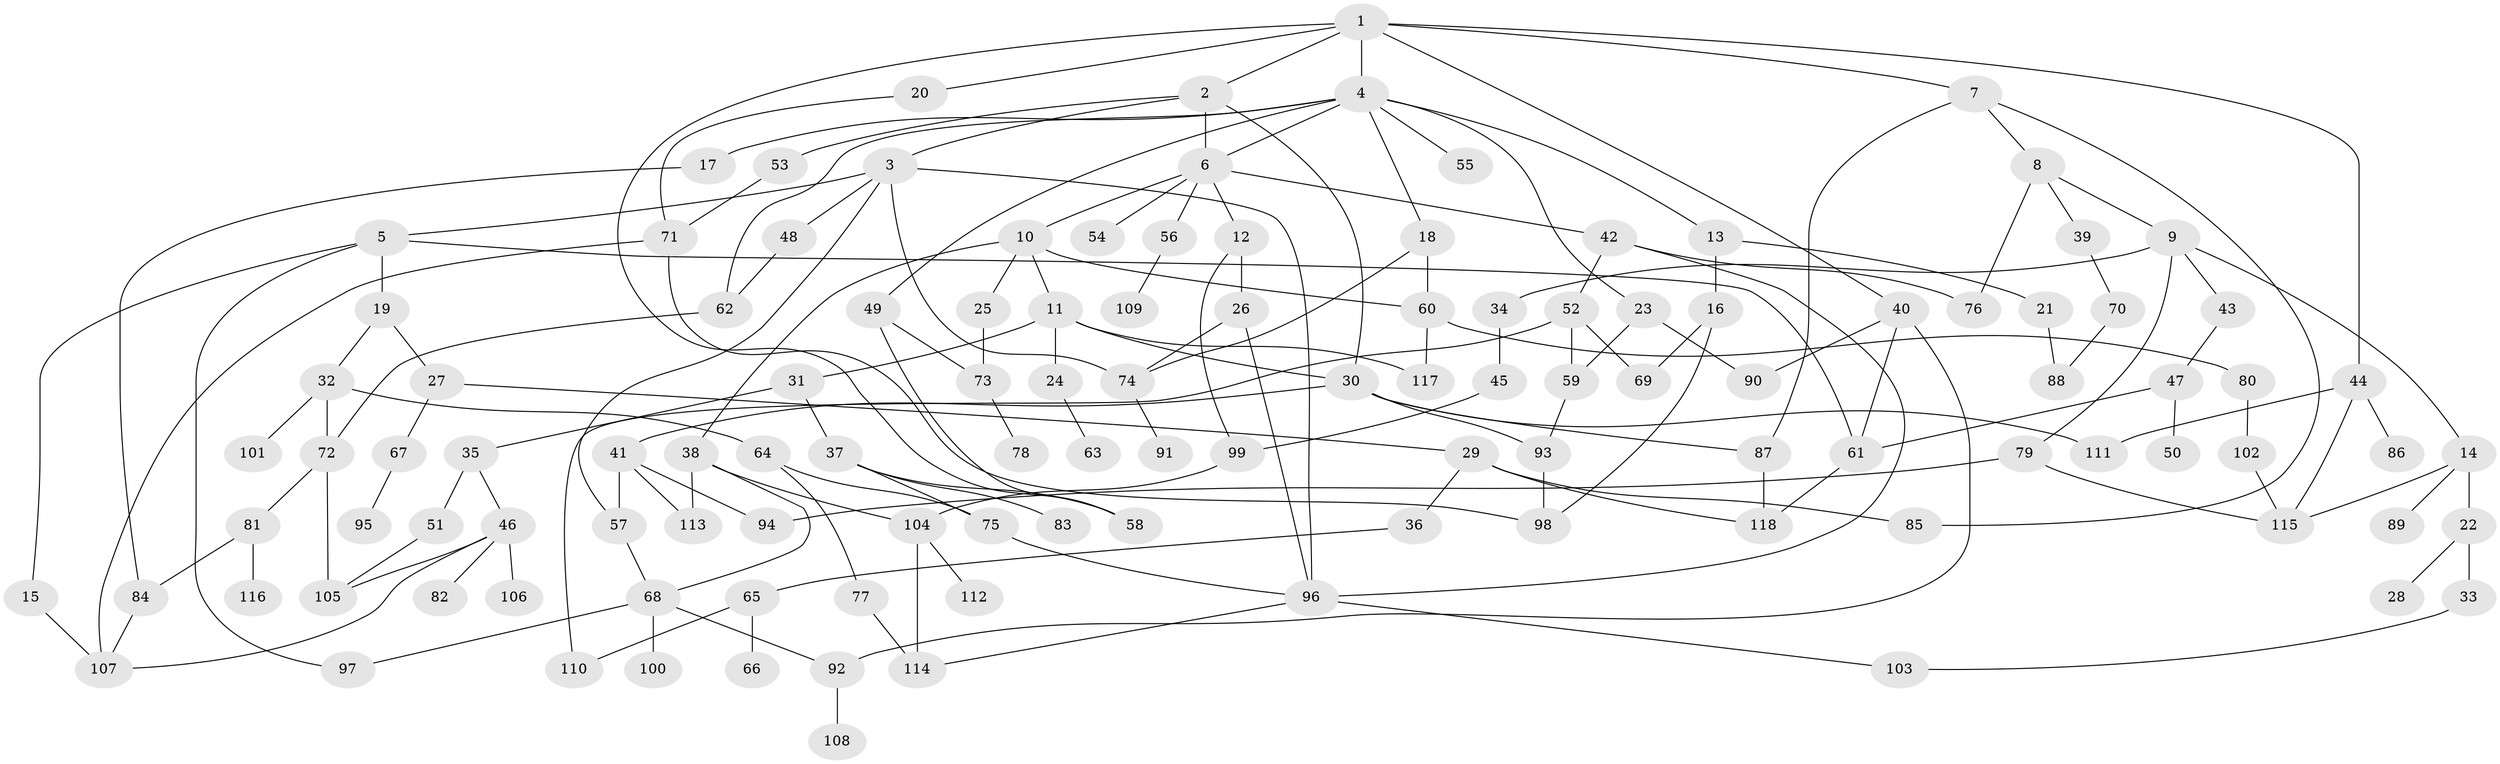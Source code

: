 // coarse degree distribution, {6: 0.11864406779661017, 7: 0.05084745762711865, 8: 0.05084745762711865, 4: 0.1016949152542373, 5: 0.0847457627118644, 2: 0.2542372881355932, 3: 0.22033898305084745, 1: 0.11864406779661017}
// Generated by graph-tools (version 1.1) at 2025/49/03/04/25 22:49:08]
// undirected, 118 vertices, 169 edges
graph export_dot {
  node [color=gray90,style=filled];
  1;
  2;
  3;
  4;
  5;
  6;
  7;
  8;
  9;
  10;
  11;
  12;
  13;
  14;
  15;
  16;
  17;
  18;
  19;
  20;
  21;
  22;
  23;
  24;
  25;
  26;
  27;
  28;
  29;
  30;
  31;
  32;
  33;
  34;
  35;
  36;
  37;
  38;
  39;
  40;
  41;
  42;
  43;
  44;
  45;
  46;
  47;
  48;
  49;
  50;
  51;
  52;
  53;
  54;
  55;
  56;
  57;
  58;
  59;
  60;
  61;
  62;
  63;
  64;
  65;
  66;
  67;
  68;
  69;
  70;
  71;
  72;
  73;
  74;
  75;
  76;
  77;
  78;
  79;
  80;
  81;
  82;
  83;
  84;
  85;
  86;
  87;
  88;
  89;
  90;
  91;
  92;
  93;
  94;
  95;
  96;
  97;
  98;
  99;
  100;
  101;
  102;
  103;
  104;
  105;
  106;
  107;
  108;
  109;
  110;
  111;
  112;
  113;
  114;
  115;
  116;
  117;
  118;
  1 -- 2;
  1 -- 4;
  1 -- 7;
  1 -- 20;
  1 -- 40;
  1 -- 44;
  1 -- 58;
  2 -- 3;
  2 -- 6;
  2 -- 53;
  2 -- 30;
  3 -- 5;
  3 -- 48;
  3 -- 57;
  3 -- 96;
  3 -- 74;
  4 -- 13;
  4 -- 17;
  4 -- 18;
  4 -- 23;
  4 -- 49;
  4 -- 55;
  4 -- 62;
  4 -- 6;
  5 -- 15;
  5 -- 19;
  5 -- 61;
  5 -- 97;
  6 -- 10;
  6 -- 12;
  6 -- 42;
  6 -- 54;
  6 -- 56;
  7 -- 8;
  7 -- 87;
  7 -- 85;
  8 -- 9;
  8 -- 39;
  8 -- 76;
  9 -- 14;
  9 -- 34;
  9 -- 43;
  9 -- 79;
  10 -- 11;
  10 -- 25;
  10 -- 38;
  10 -- 60;
  11 -- 24;
  11 -- 30;
  11 -- 31;
  11 -- 117;
  12 -- 26;
  12 -- 99;
  13 -- 16;
  13 -- 21;
  14 -- 22;
  14 -- 89;
  14 -- 115;
  15 -- 107;
  16 -- 69;
  16 -- 98;
  17 -- 84;
  18 -- 60;
  18 -- 74;
  19 -- 27;
  19 -- 32;
  20 -- 71;
  21 -- 88;
  22 -- 28;
  22 -- 33;
  23 -- 90;
  23 -- 59;
  24 -- 63;
  25 -- 73;
  26 -- 74;
  26 -- 96;
  27 -- 29;
  27 -- 67;
  29 -- 36;
  29 -- 85;
  29 -- 118;
  30 -- 41;
  30 -- 87;
  30 -- 93;
  30 -- 111;
  31 -- 35;
  31 -- 37;
  32 -- 64;
  32 -- 101;
  32 -- 72;
  33 -- 103;
  34 -- 45;
  35 -- 46;
  35 -- 51;
  36 -- 65;
  37 -- 58;
  37 -- 75;
  37 -- 83;
  38 -- 104;
  38 -- 113;
  38 -- 68;
  39 -- 70;
  40 -- 92;
  40 -- 61;
  40 -- 90;
  41 -- 57;
  41 -- 94;
  41 -- 113;
  42 -- 52;
  42 -- 96;
  42 -- 76;
  43 -- 47;
  44 -- 86;
  44 -- 111;
  44 -- 115;
  45 -- 99;
  46 -- 82;
  46 -- 106;
  46 -- 107;
  46 -- 105;
  47 -- 50;
  47 -- 61;
  48 -- 62;
  49 -- 58;
  49 -- 73;
  51 -- 105;
  52 -- 59;
  52 -- 110;
  52 -- 69;
  53 -- 71;
  56 -- 109;
  57 -- 68;
  59 -- 93;
  60 -- 80;
  60 -- 117;
  61 -- 118;
  62 -- 72;
  64 -- 77;
  64 -- 75;
  65 -- 66;
  65 -- 110;
  67 -- 95;
  68 -- 97;
  68 -- 100;
  68 -- 92;
  70 -- 88;
  71 -- 98;
  71 -- 107;
  72 -- 81;
  72 -- 105;
  73 -- 78;
  74 -- 91;
  75 -- 96;
  77 -- 114;
  79 -- 94;
  79 -- 115;
  80 -- 102;
  81 -- 84;
  81 -- 116;
  84 -- 107;
  87 -- 118;
  92 -- 108;
  93 -- 98;
  96 -- 103;
  96 -- 114;
  99 -- 104;
  102 -- 115;
  104 -- 112;
  104 -- 114;
}
